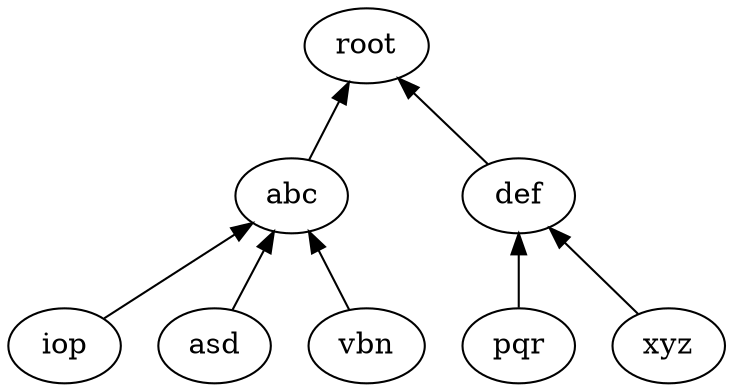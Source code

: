 digraph {
   rankdir = BT
   def -> root
   abc -> root
   iop -> abc
   asd -> abc
   vbn -> abc
   pqr -> def
   xyz -> def
}











  
